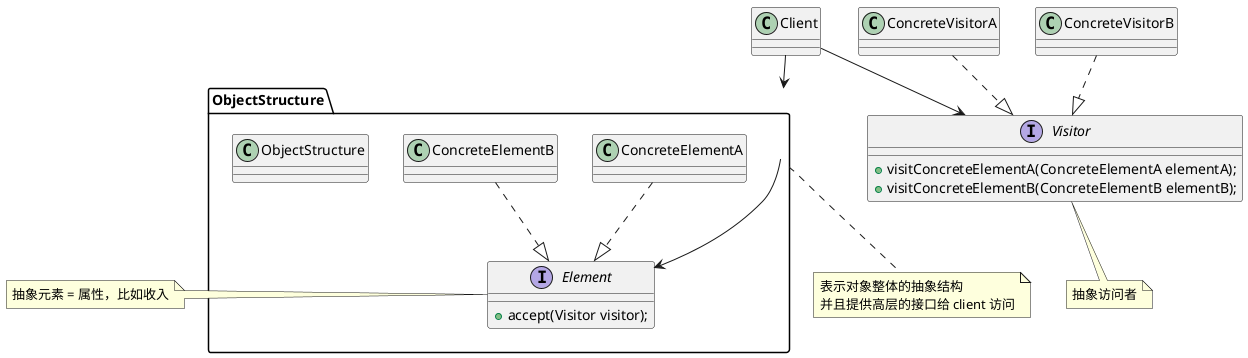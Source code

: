 @startuml

interface Visitor{
    +visitConcreteElementA(ConcreteElementA elementA);
    +visitConcreteElementB(ConcreteElementB elementB);
}

package ObjectStructure{
    interface Element{
        +accept(Visitor visitor);
    }
    class ConcreteElementA
    class ConcreteElementB
    class ObjectStructure
}

note bottom of Visitor{
    抽象访问者
}

note left of Element{
    抽象元素 = 属性，比如收入
}

note bottom of ObjectStructure{
    表示对象整体的抽象结构
    并且提供高层的接口给 client 访问
}


ConcreteVisitorA ..|> Visitor
ConcreteVisitorB ..|> Visitor
Client --> Visitor
Client --> ObjectStructure
ObjectStructure --> Element
ConcreteElementA ..|> Element
ConcreteElementB ..|> Element

@enduml